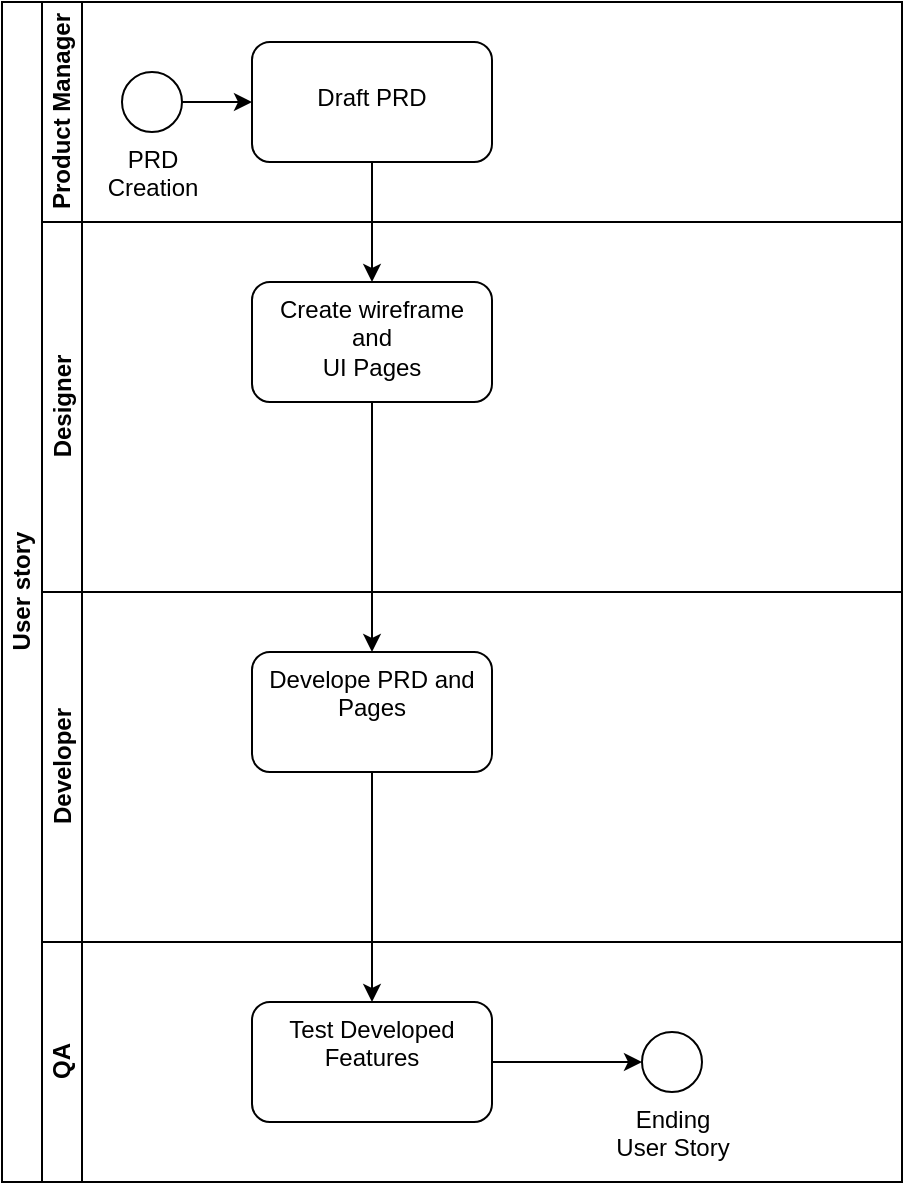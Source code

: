 <mxfile version="26.2.14">
  <diagram id="prtHgNgQTEPvFCAcTncT" name="Page-1">
    <mxGraphModel dx="1389" dy="703" grid="1" gridSize="10" guides="1" tooltips="1" connect="1" arrows="1" fold="1" page="1" pageScale="1" pageWidth="827" pageHeight="1169" background="#ffffff" math="0" shadow="0">
      <root>
        <mxCell id="0" />
        <mxCell id="1" parent="0" />
        <mxCell id="dNxyNK7c78bLwvsdeMH5-19" value="User story" style="swimlane;html=1;childLayout=stackLayout;resizeParent=1;resizeParentMax=0;horizontal=0;startSize=20;horizontalStack=0;" parent="1" vertex="1">
          <mxGeometry x="120" y="40" width="450" height="590" as="geometry" />
        </mxCell>
        <mxCell id="dNxyNK7c78bLwvsdeMH5-20" value="Product Manager" style="swimlane;html=1;startSize=20;horizontal=0;fontSize=12;" parent="dNxyNK7c78bLwvsdeMH5-19" vertex="1">
          <mxGeometry x="20" width="430" height="110" as="geometry" />
        </mxCell>
        <mxCell id="s78XeC1ukGy34A1hPwvS-7" value="" style="edgeStyle=orthogonalEdgeStyle;rounded=0;orthogonalLoop=1;jettySize=auto;html=1;" edge="1" parent="dNxyNK7c78bLwvsdeMH5-20" source="s78XeC1ukGy34A1hPwvS-5" target="s78XeC1ukGy34A1hPwvS-6">
          <mxGeometry relative="1" as="geometry" />
        </mxCell>
        <mxCell id="s78XeC1ukGy34A1hPwvS-5" value="PRD&lt;br&gt;Creation" style="points=[[0.145,0.145,0],[0.5,0,0],[0.855,0.145,0],[1,0.5,0],[0.855,0.855,0],[0.5,1,0],[0.145,0.855,0],[0,0.5,0]];shape=mxgraph.bpmn.event;html=1;verticalLabelPosition=bottom;labelBackgroundColor=#ffffff;verticalAlign=top;align=center;perimeter=ellipsePerimeter;outlineConnect=0;aspect=fixed;outline=standard;symbol=general;" vertex="1" parent="dNxyNK7c78bLwvsdeMH5-20">
          <mxGeometry x="40" y="35" width="30" height="30" as="geometry" />
        </mxCell>
        <mxCell id="s78XeC1ukGy34A1hPwvS-6" value="&lt;br&gt;Draft PRD" style="rounded=1;whiteSpace=wrap;html=1;verticalAlign=top;labelBackgroundColor=#ffffff;fillStyle=solid;" vertex="1" parent="dNxyNK7c78bLwvsdeMH5-20">
          <mxGeometry x="105" y="20" width="120" height="60" as="geometry" />
        </mxCell>
        <mxCell id="dNxyNK7c78bLwvsdeMH5-21" value="Designer" style="swimlane;html=1;startSize=20;horizontal=0;" parent="dNxyNK7c78bLwvsdeMH5-19" vertex="1">
          <mxGeometry x="20" y="110" width="430" height="185" as="geometry" />
        </mxCell>
        <mxCell id="s78XeC1ukGy34A1hPwvS-8" value="Create wireframe&lt;br&gt;and&lt;br&gt;UI Pages" style="whiteSpace=wrap;html=1;verticalAlign=top;rounded=1;labelBackgroundColor=#ffffff;" vertex="1" parent="dNxyNK7c78bLwvsdeMH5-21">
          <mxGeometry x="105" y="30" width="120" height="60" as="geometry" />
        </mxCell>
        <mxCell id="dNxyNK7c78bLwvsdeMH5-22" value="Developer" style="swimlane;html=1;startSize=20;horizontal=0;" parent="dNxyNK7c78bLwvsdeMH5-19" vertex="1">
          <mxGeometry x="20" y="295" width="430" height="175" as="geometry" />
        </mxCell>
        <mxCell id="s78XeC1ukGy34A1hPwvS-10" value="Develope PRD and Pages" style="rounded=1;whiteSpace=wrap;html=1;verticalAlign=top;labelBackgroundColor=#ffffff;" vertex="1" parent="dNxyNK7c78bLwvsdeMH5-22">
          <mxGeometry x="105" y="30" width="120" height="60" as="geometry" />
        </mxCell>
        <mxCell id="s78XeC1ukGy34A1hPwvS-1" value="QA" style="swimlane;html=1;startSize=20;horizontal=0;" vertex="1" parent="dNxyNK7c78bLwvsdeMH5-19">
          <mxGeometry x="20" y="470" width="430" height="120" as="geometry" />
        </mxCell>
        <mxCell id="s78XeC1ukGy34A1hPwvS-20" value="" style="edgeStyle=orthogonalEdgeStyle;rounded=0;orthogonalLoop=1;jettySize=auto;html=1;" edge="1" parent="s78XeC1ukGy34A1hPwvS-1" source="s78XeC1ukGy34A1hPwvS-17" target="s78XeC1ukGy34A1hPwvS-19">
          <mxGeometry relative="1" as="geometry" />
        </mxCell>
        <mxCell id="s78XeC1ukGy34A1hPwvS-17" value="Test Developed Features" style="rounded=1;whiteSpace=wrap;html=1;verticalAlign=top;labelBackgroundColor=#ffffff;" vertex="1" parent="s78XeC1ukGy34A1hPwvS-1">
          <mxGeometry x="105" y="30" width="120" height="60" as="geometry" />
        </mxCell>
        <mxCell id="s78XeC1ukGy34A1hPwvS-19" value="Ending&lt;br&gt;User Story" style="points=[[0.145,0.145,0],[0.5,0,0],[0.855,0.145,0],[1,0.5,0],[0.855,0.855,0],[0.5,1,0],[0.145,0.855,0],[0,0.5,0]];shape=mxgraph.bpmn.event;html=1;verticalLabelPosition=bottom;labelBackgroundColor=#ffffff;verticalAlign=top;align=center;perimeter=ellipsePerimeter;outlineConnect=0;aspect=fixed;outline=standard;symbol=general;" vertex="1" parent="s78XeC1ukGy34A1hPwvS-1">
          <mxGeometry x="300" y="45" width="30" height="30" as="geometry" />
        </mxCell>
        <mxCell id="s78XeC1ukGy34A1hPwvS-9" value="" style="edgeStyle=orthogonalEdgeStyle;rounded=0;orthogonalLoop=1;jettySize=auto;html=1;exitX=0.5;exitY=1;exitDx=0;exitDy=0;" edge="1" parent="dNxyNK7c78bLwvsdeMH5-19" source="s78XeC1ukGy34A1hPwvS-6" target="s78XeC1ukGy34A1hPwvS-8">
          <mxGeometry relative="1" as="geometry">
            <mxPoint x="185" y="150" as="sourcePoint" />
          </mxGeometry>
        </mxCell>
        <mxCell id="s78XeC1ukGy34A1hPwvS-11" value="" style="edgeStyle=orthogonalEdgeStyle;rounded=0;orthogonalLoop=1;jettySize=auto;html=1;" edge="1" parent="dNxyNK7c78bLwvsdeMH5-19" source="s78XeC1ukGy34A1hPwvS-8" target="s78XeC1ukGy34A1hPwvS-10">
          <mxGeometry relative="1" as="geometry" />
        </mxCell>
        <mxCell id="s78XeC1ukGy34A1hPwvS-18" value="" style="edgeStyle=orthogonalEdgeStyle;rounded=0;orthogonalLoop=1;jettySize=auto;html=1;" edge="1" parent="dNxyNK7c78bLwvsdeMH5-19" source="s78XeC1ukGy34A1hPwvS-10" target="s78XeC1ukGy34A1hPwvS-17">
          <mxGeometry relative="1" as="geometry" />
        </mxCell>
      </root>
    </mxGraphModel>
  </diagram>
</mxfile>
